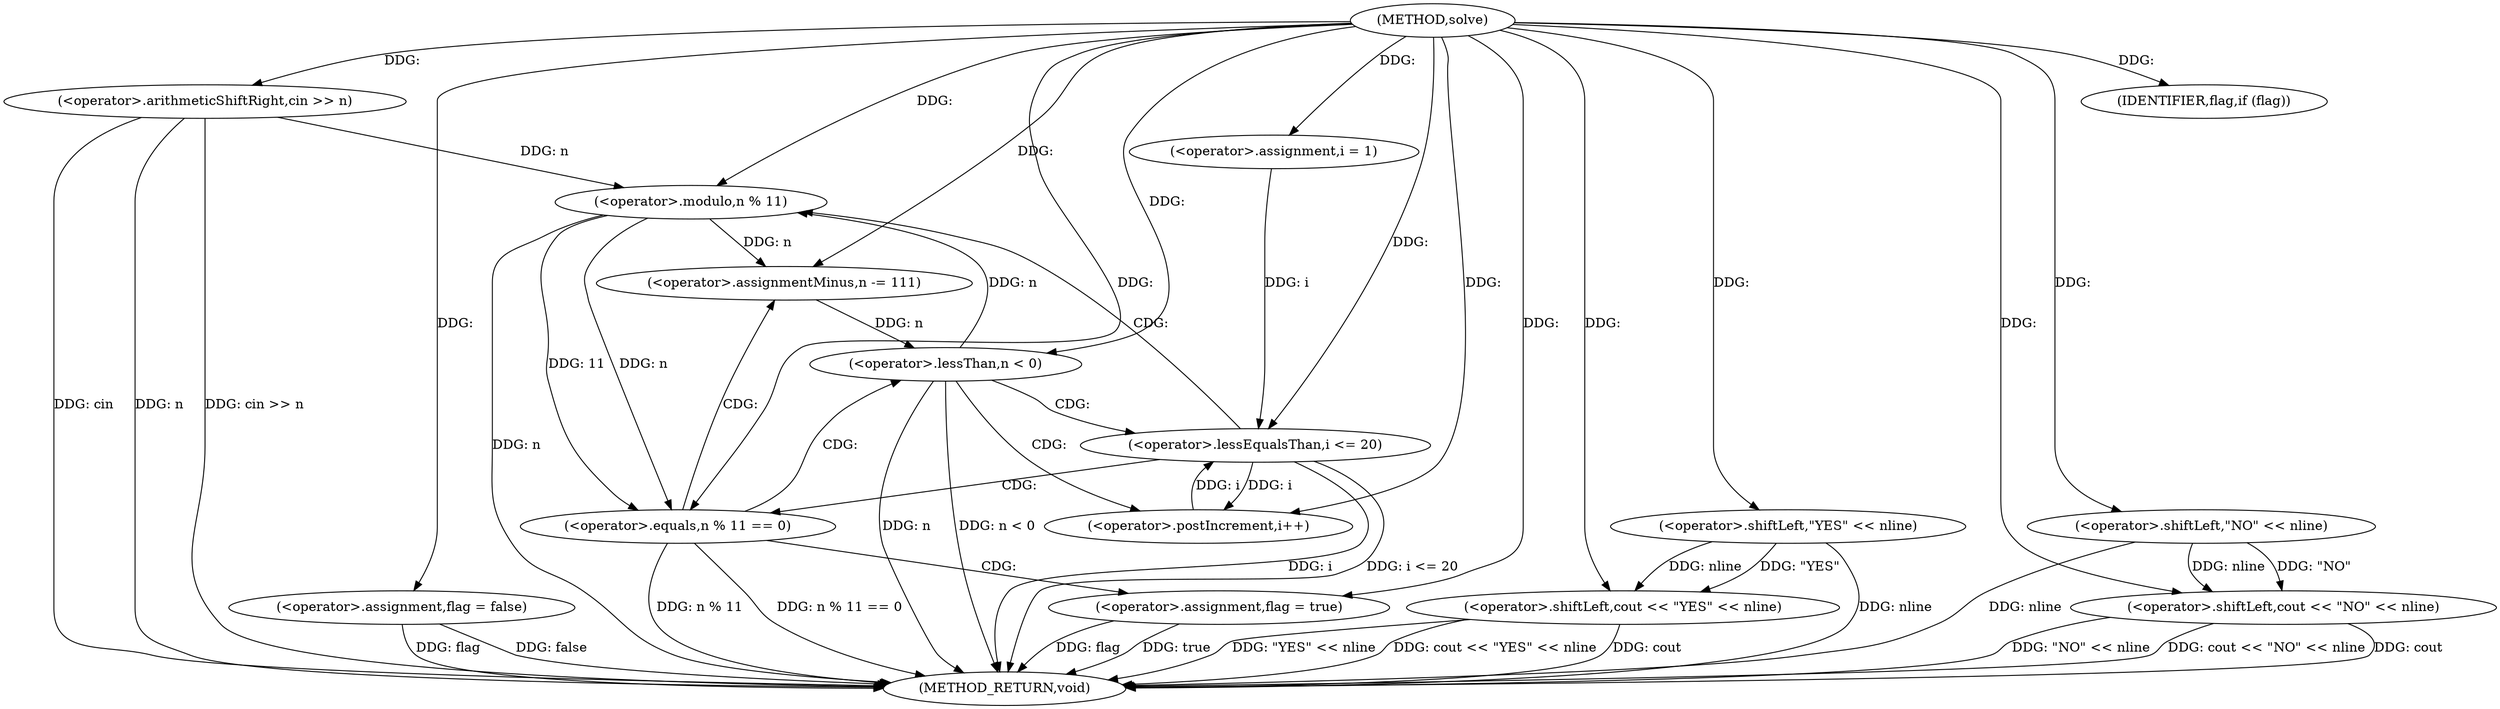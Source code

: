 digraph "solve" {  
"1000972" [label = "(METHOD,solve)" ]
"1001025" [label = "(METHOD_RETURN,void)" ]
"1000975" [label = "(<operator>.arithmeticShiftRight,cin >> n)" ]
"1000979" [label = "(<operator>.assignment,flag = false)" ]
"1000984" [label = "(<operator>.assignment,i = 1)" ]
"1000987" [label = "(<operator>.lessEqualsThan,i <= 20)" ]
"1000990" [label = "(<operator>.postIncrement,i++)" ]
"1001013" [label = "(IDENTIFIER,flag,if (flag))" ]
"1001014" [label = "(<operator>.shiftLeft,cout << \"YES\" << nline)" ]
"1001004" [label = "(<operator>.assignmentMinus,n -= 111)" ]
"1001020" [label = "(<operator>.shiftLeft,cout << \"NO\" << nline)" ]
"1000994" [label = "(<operator>.equals,n % 11 == 0)" ]
"1001008" [label = "(<operator>.lessThan,n < 0)" ]
"1001016" [label = "(<operator>.shiftLeft,\"YES\" << nline)" ]
"1001000" [label = "(<operator>.assignment,flag = true)" ]
"1001022" [label = "(<operator>.shiftLeft,\"NO\" << nline)" ]
"1000995" [label = "(<operator>.modulo,n % 11)" ]
  "1000975" -> "1001025"  [ label = "DDG: n"] 
  "1000975" -> "1001025"  [ label = "DDG: cin >> n"] 
  "1000979" -> "1001025"  [ label = "DDG: flag"] 
  "1000987" -> "1001025"  [ label = "DDG: i"] 
  "1000987" -> "1001025"  [ label = "DDG: i <= 20"] 
  "1000995" -> "1001025"  [ label = "DDG: n"] 
  "1000994" -> "1001025"  [ label = "DDG: n % 11"] 
  "1000994" -> "1001025"  [ label = "DDG: n % 11 == 0"] 
  "1001008" -> "1001025"  [ label = "DDG: n"] 
  "1001008" -> "1001025"  [ label = "DDG: n < 0"] 
  "1001000" -> "1001025"  [ label = "DDG: flag"] 
  "1001020" -> "1001025"  [ label = "DDG: cout"] 
  "1001022" -> "1001025"  [ label = "DDG: nline"] 
  "1001020" -> "1001025"  [ label = "DDG: \"NO\" << nline"] 
  "1001020" -> "1001025"  [ label = "DDG: cout << \"NO\" << nline"] 
  "1001014" -> "1001025"  [ label = "DDG: cout"] 
  "1001016" -> "1001025"  [ label = "DDG: nline"] 
  "1001014" -> "1001025"  [ label = "DDG: \"YES\" << nline"] 
  "1001014" -> "1001025"  [ label = "DDG: cout << \"YES\" << nline"] 
  "1000979" -> "1001025"  [ label = "DDG: false"] 
  "1000975" -> "1001025"  [ label = "DDG: cin"] 
  "1001000" -> "1001025"  [ label = "DDG: true"] 
  "1000972" -> "1000979"  [ label = "DDG: "] 
  "1000972" -> "1000975"  [ label = "DDG: "] 
  "1000972" -> "1000984"  [ label = "DDG: "] 
  "1000972" -> "1001013"  [ label = "DDG: "] 
  "1000984" -> "1000987"  [ label = "DDG: i"] 
  "1000990" -> "1000987"  [ label = "DDG: i"] 
  "1000972" -> "1000987"  [ label = "DDG: "] 
  "1000987" -> "1000990"  [ label = "DDG: i"] 
  "1000972" -> "1000990"  [ label = "DDG: "] 
  "1000972" -> "1001004"  [ label = "DDG: "] 
  "1000972" -> "1001014"  [ label = "DDG: "] 
  "1001016" -> "1001014"  [ label = "DDG: nline"] 
  "1001016" -> "1001014"  [ label = "DDG: \"YES\""] 
  "1000995" -> "1001004"  [ label = "DDG: n"] 
  "1000972" -> "1001016"  [ label = "DDG: "] 
  "1000972" -> "1001020"  [ label = "DDG: "] 
  "1001022" -> "1001020"  [ label = "DDG: \"NO\""] 
  "1001022" -> "1001020"  [ label = "DDG: nline"] 
  "1000995" -> "1000994"  [ label = "DDG: 11"] 
  "1000995" -> "1000994"  [ label = "DDG: n"] 
  "1000972" -> "1000994"  [ label = "DDG: "] 
  "1000972" -> "1001000"  [ label = "DDG: "] 
  "1001004" -> "1001008"  [ label = "DDG: n"] 
  "1000972" -> "1001008"  [ label = "DDG: "] 
  "1000972" -> "1001022"  [ label = "DDG: "] 
  "1000975" -> "1000995"  [ label = "DDG: n"] 
  "1001008" -> "1000995"  [ label = "DDG: n"] 
  "1000972" -> "1000995"  [ label = "DDG: "] 
  "1000987" -> "1000995"  [ label = "CDG: "] 
  "1000987" -> "1000994"  [ label = "CDG: "] 
  "1000994" -> "1001000"  [ label = "CDG: "] 
  "1000994" -> "1001008"  [ label = "CDG: "] 
  "1000994" -> "1001004"  [ label = "CDG: "] 
  "1001008" -> "1000990"  [ label = "CDG: "] 
  "1001008" -> "1000987"  [ label = "CDG: "] 
}
